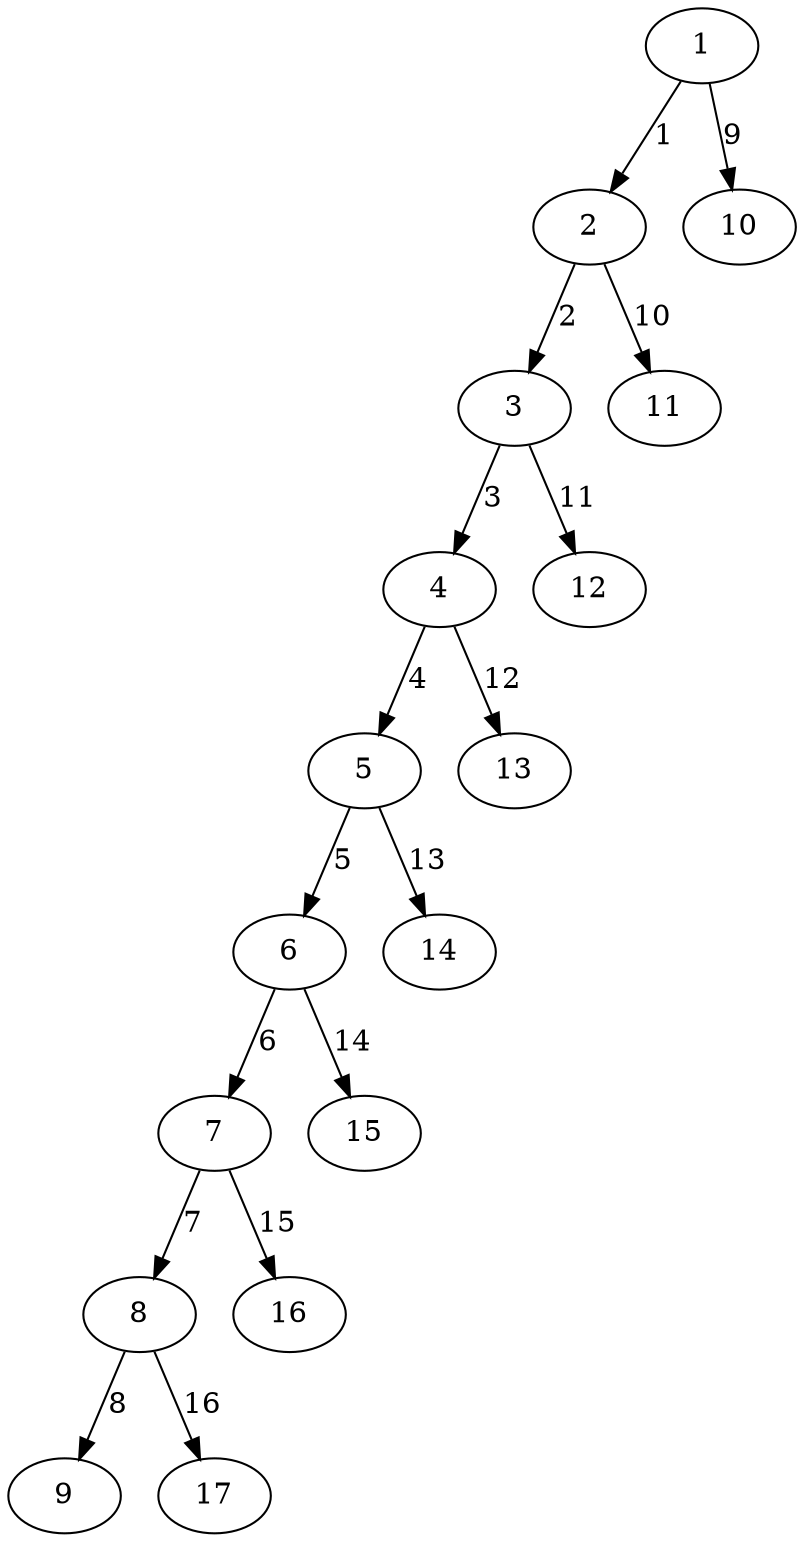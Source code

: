 digraph G {
    1 [label="1"]
    2 [label="2"]
    3 [label="3"]
    4 [label="4"]
    5 [label="5"]
    6 [label="6"]
    7 [label="7"]
    8 [label="8"]
    1 [label="1"]
    2 [label="2"]
    3 [label="3"]
    4 [label="4"]
    5 [label="5"]
    6 [label="6"]
    7 [label="7"]
    8 [label="8"]
    1 -> 2 [label="1"]
    2 -> 3 [label="2"]
    3 -> 4 [label="3"]
    4 -> 5 [label="4"]
    5 -> 6 [label="5"]
    6 -> 7 [label="6"]
    7 -> 8 [label="7"]
    8 -> 9 [label="8"]
    1 -> 10 [label="9"]
    2 -> 11 [label="10"]
    3 -> 12 [label="11"]
    4 -> 13 [label="12"]
    5 -> 14 [label="13"]
    6 -> 15 [label="14"]
    7 -> 16 [label="15"]
    8 -> 17 [label="16"]
}

